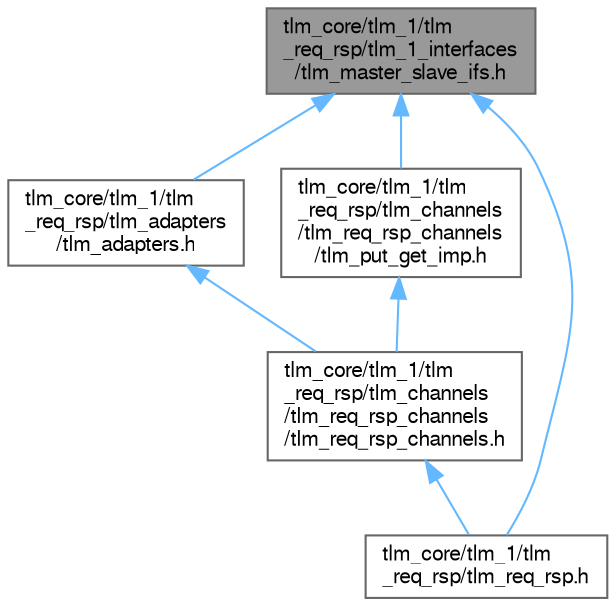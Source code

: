 digraph "tlm_core/tlm_1/tlm_req_rsp/tlm_1_interfaces/tlm_master_slave_ifs.h"
{
 // LATEX_PDF_SIZE
  bgcolor="transparent";
  edge [fontname=FreeSans,fontsize=10,labelfontname=FreeSans,labelfontsize=10];
  node [fontname=FreeSans,fontsize=10,shape=box,height=0.2,width=0.4];
  Node1 [id="Node000001",label="tlm_core/tlm_1/tlm\l_req_rsp/tlm_1_interfaces\l/tlm_master_slave_ifs.h",height=0.2,width=0.4,color="gray40", fillcolor="grey60", style="filled", fontcolor="black",tooltip=" "];
  Node1 -> Node2 [id="edge1_Node000001_Node000002",dir="back",color="steelblue1",style="solid",tooltip=" "];
  Node2 [id="Node000002",label="tlm_core/tlm_1/tlm\l_req_rsp/tlm_adapters\l/tlm_adapters.h",height=0.2,width=0.4,color="grey40", fillcolor="white", style="filled",URL="$a00095.html",tooltip=" "];
  Node2 -> Node3 [id="edge2_Node000002_Node000003",dir="back",color="steelblue1",style="solid",tooltip=" "];
  Node3 [id="Node000003",label="tlm_core/tlm_1/tlm\l_req_rsp/tlm_channels\l/tlm_req_rsp_channels\l/tlm_req_rsp_channels.h",height=0.2,width=0.4,color="grey40", fillcolor="white", style="filled",URL="$a00089.html",tooltip=" "];
  Node3 -> Node4 [id="edge3_Node000003_Node000004",dir="back",color="steelblue1",style="solid",tooltip=" "];
  Node4 [id="Node000004",label="tlm_core/tlm_1/tlm\l_req_rsp/tlm_req_rsp.h",height=0.2,width=0.4,color="grey40", fillcolor="white", style="filled",URL="$a00059.html",tooltip=" "];
  Node1 -> Node5 [id="edge4_Node000001_Node000005",dir="back",color="steelblue1",style="solid",tooltip=" "];
  Node5 [id="Node000005",label="tlm_core/tlm_1/tlm\l_req_rsp/tlm_channels\l/tlm_req_rsp_channels\l/tlm_put_get_imp.h",height=0.2,width=0.4,color="grey40", fillcolor="white", style="filled",URL="$a00092.html",tooltip=" "];
  Node5 -> Node3 [id="edge5_Node000005_Node000003",dir="back",color="steelblue1",style="solid",tooltip=" "];
  Node1 -> Node4 [id="edge6_Node000001_Node000004",dir="back",color="steelblue1",style="solid",tooltip=" "];
}

